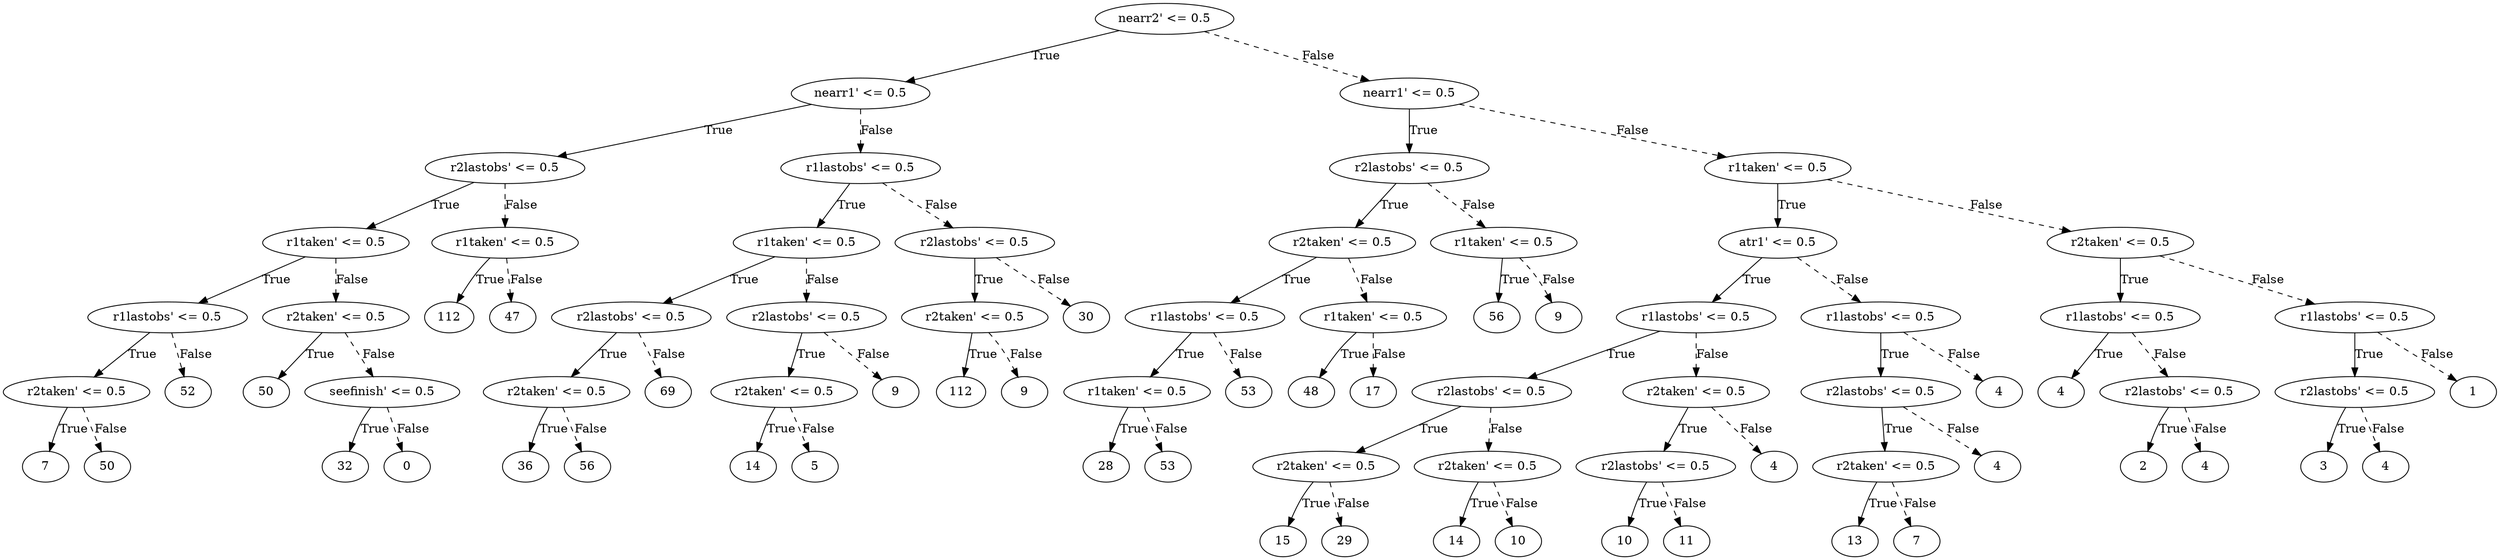digraph {
0 [label="nearr2' <= 0.5"];
1 [label="nearr1' <= 0.5"];
2 [label="r2lastobs' <= 0.5"];
3 [label="r1taken' <= 0.5"];
4 [label="r1lastobs' <= 0.5"];
5 [label="r2taken' <= 0.5"];
6 [label="7"];
5 -> 6 [label="True"];
7 [label="50"];
5 -> 7 [style="dashed", label="False"];
4 -> 5 [label="True"];
8 [label="52"];
4 -> 8 [style="dashed", label="False"];
3 -> 4 [label="True"];
9 [label="r2taken' <= 0.5"];
10 [label="50"];
9 -> 10 [label="True"];
11 [label="seefinish' <= 0.5"];
12 [label="32"];
11 -> 12 [label="True"];
13 [label="0"];
11 -> 13 [style="dashed", label="False"];
9 -> 11 [style="dashed", label="False"];
3 -> 9 [style="dashed", label="False"];
2 -> 3 [label="True"];
14 [label="r1taken' <= 0.5"];
15 [label="112"];
14 -> 15 [label="True"];
16 [label="47"];
14 -> 16 [style="dashed", label="False"];
2 -> 14 [style="dashed", label="False"];
1 -> 2 [label="True"];
17 [label="r1lastobs' <= 0.5"];
18 [label="r1taken' <= 0.5"];
19 [label="r2lastobs' <= 0.5"];
20 [label="r2taken' <= 0.5"];
21 [label="36"];
20 -> 21 [label="True"];
22 [label="56"];
20 -> 22 [style="dashed", label="False"];
19 -> 20 [label="True"];
23 [label="69"];
19 -> 23 [style="dashed", label="False"];
18 -> 19 [label="True"];
24 [label="r2lastobs' <= 0.5"];
25 [label="r2taken' <= 0.5"];
26 [label="14"];
25 -> 26 [label="True"];
27 [label="5"];
25 -> 27 [style="dashed", label="False"];
24 -> 25 [label="True"];
28 [label="9"];
24 -> 28 [style="dashed", label="False"];
18 -> 24 [style="dashed", label="False"];
17 -> 18 [label="True"];
29 [label="r2lastobs' <= 0.5"];
30 [label="r2taken' <= 0.5"];
31 [label="112"];
30 -> 31 [label="True"];
32 [label="9"];
30 -> 32 [style="dashed", label="False"];
29 -> 30 [label="True"];
33 [label="30"];
29 -> 33 [style="dashed", label="False"];
17 -> 29 [style="dashed", label="False"];
1 -> 17 [style="dashed", label="False"];
0 -> 1 [label="True"];
34 [label="nearr1' <= 0.5"];
35 [label="r2lastobs' <= 0.5"];
36 [label="r2taken' <= 0.5"];
37 [label="r1lastobs' <= 0.5"];
38 [label="r1taken' <= 0.5"];
39 [label="28"];
38 -> 39 [label="True"];
40 [label="53"];
38 -> 40 [style="dashed", label="False"];
37 -> 38 [label="True"];
41 [label="53"];
37 -> 41 [style="dashed", label="False"];
36 -> 37 [label="True"];
42 [label="r1taken' <= 0.5"];
43 [label="48"];
42 -> 43 [label="True"];
44 [label="17"];
42 -> 44 [style="dashed", label="False"];
36 -> 42 [style="dashed", label="False"];
35 -> 36 [label="True"];
45 [label="r1taken' <= 0.5"];
46 [label="56"];
45 -> 46 [label="True"];
47 [label="9"];
45 -> 47 [style="dashed", label="False"];
35 -> 45 [style="dashed", label="False"];
34 -> 35 [label="True"];
48 [label="r1taken' <= 0.5"];
49 [label="atr1' <= 0.5"];
50 [label="r1lastobs' <= 0.5"];
51 [label="r2lastobs' <= 0.5"];
52 [label="r2taken' <= 0.5"];
53 [label="15"];
52 -> 53 [label="True"];
54 [label="29"];
52 -> 54 [style="dashed", label="False"];
51 -> 52 [label="True"];
55 [label="r2taken' <= 0.5"];
56 [label="14"];
55 -> 56 [label="True"];
57 [label="10"];
55 -> 57 [style="dashed", label="False"];
51 -> 55 [style="dashed", label="False"];
50 -> 51 [label="True"];
58 [label="r2taken' <= 0.5"];
59 [label="r2lastobs' <= 0.5"];
60 [label="10"];
59 -> 60 [label="True"];
61 [label="11"];
59 -> 61 [style="dashed", label="False"];
58 -> 59 [label="True"];
62 [label="4"];
58 -> 62 [style="dashed", label="False"];
50 -> 58 [style="dashed", label="False"];
49 -> 50 [label="True"];
63 [label="r1lastobs' <= 0.5"];
64 [label="r2lastobs' <= 0.5"];
65 [label="r2taken' <= 0.5"];
66 [label="13"];
65 -> 66 [label="True"];
67 [label="7"];
65 -> 67 [style="dashed", label="False"];
64 -> 65 [label="True"];
68 [label="4"];
64 -> 68 [style="dashed", label="False"];
63 -> 64 [label="True"];
69 [label="4"];
63 -> 69 [style="dashed", label="False"];
49 -> 63 [style="dashed", label="False"];
48 -> 49 [label="True"];
70 [label="r2taken' <= 0.5"];
71 [label="r1lastobs' <= 0.5"];
72 [label="4"];
71 -> 72 [label="True"];
73 [label="r2lastobs' <= 0.5"];
74 [label="2"];
73 -> 74 [label="True"];
75 [label="4"];
73 -> 75 [style="dashed", label="False"];
71 -> 73 [style="dashed", label="False"];
70 -> 71 [label="True"];
76 [label="r1lastobs' <= 0.5"];
77 [label="r2lastobs' <= 0.5"];
78 [label="3"];
77 -> 78 [label="True"];
79 [label="4"];
77 -> 79 [style="dashed", label="False"];
76 -> 77 [label="True"];
80 [label="1"];
76 -> 80 [style="dashed", label="False"];
70 -> 76 [style="dashed", label="False"];
48 -> 70 [style="dashed", label="False"];
34 -> 48 [style="dashed", label="False"];
0 -> 34 [style="dashed", label="False"];

}